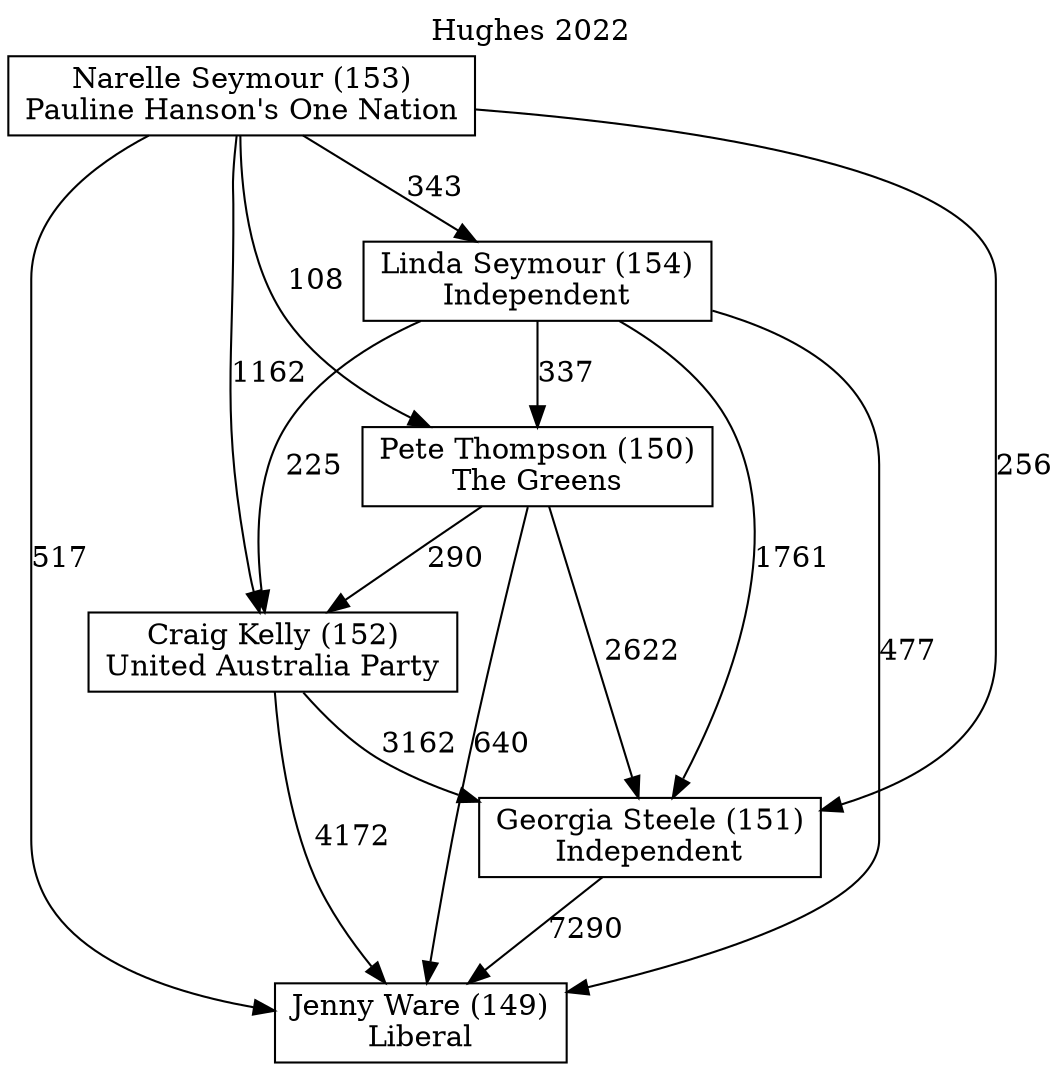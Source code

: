 // House preference flow
digraph "Jenny Ware (149)_Hughes_2022" {
	graph [label="Hughes 2022" labelloc=t mclimit=10]
	node [shape=box]
	"Jenny Ware (149)" [label="Jenny Ware (149)
Liberal"]
	"Georgia Steele (151)" [label="Georgia Steele (151)
Independent"]
	"Craig Kelly (152)" [label="Craig Kelly (152)
United Australia Party"]
	"Pete Thompson (150)" [label="Pete Thompson (150)
The Greens"]
	"Linda Seymour (154)" [label="Linda Seymour (154)
Independent"]
	"Narelle Seymour (153)" [label="Narelle Seymour (153)
Pauline Hanson's One Nation"]
	"Georgia Steele (151)" -> "Jenny Ware (149)" [label=7290]
	"Craig Kelly (152)" -> "Georgia Steele (151)" [label=3162]
	"Pete Thompson (150)" -> "Craig Kelly (152)" [label=290]
	"Linda Seymour (154)" -> "Pete Thompson (150)" [label=337]
	"Narelle Seymour (153)" -> "Linda Seymour (154)" [label=343]
	"Craig Kelly (152)" -> "Jenny Ware (149)" [label=4172]
	"Pete Thompson (150)" -> "Jenny Ware (149)" [label=640]
	"Linda Seymour (154)" -> "Jenny Ware (149)" [label=477]
	"Narelle Seymour (153)" -> "Jenny Ware (149)" [label=517]
	"Narelle Seymour (153)" -> "Pete Thompson (150)" [label=108]
	"Linda Seymour (154)" -> "Craig Kelly (152)" [label=225]
	"Narelle Seymour (153)" -> "Craig Kelly (152)" [label=1162]
	"Pete Thompson (150)" -> "Georgia Steele (151)" [label=2622]
	"Linda Seymour (154)" -> "Georgia Steele (151)" [label=1761]
	"Narelle Seymour (153)" -> "Georgia Steele (151)" [label=256]
}
